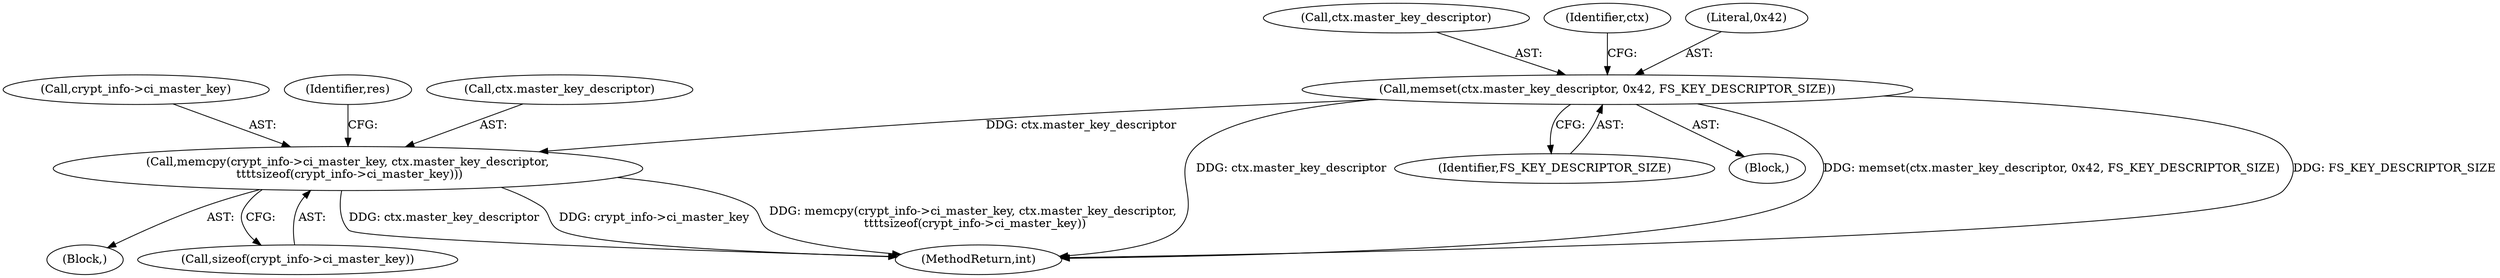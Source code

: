 digraph "0_linux_1b53cf9815bb4744958d41f3795d5d5a1d365e2d_1@API" {
"1000190" [label="(Call,memset(ctx.master_key_descriptor, 0x42, FS_KEY_DESCRIPTOR_SIZE))"];
"1000261" [label="(Call,memcpy(crypt_info->ci_master_key, ctx.master_key_descriptor,\n \t\t\t\tsizeof(crypt_info->ci_master_key)))"];
"1000191" [label="(Call,ctx.master_key_descriptor)"];
"1000419" [label="(MethodReturn,int)"];
"1000195" [label="(Identifier,FS_KEY_DESCRIPTOR_SIZE)"];
"1000262" [label="(Call,crypt_info->ci_master_key)"];
"1000273" [label="(Identifier,res)"];
"1000104" [label="(Block,)"];
"1000159" [label="(Block,)"];
"1000268" [label="(Call,sizeof(crypt_info->ci_master_key))"];
"1000209" [label="(Identifier,ctx)"];
"1000194" [label="(Literal,0x42)"];
"1000190" [label="(Call,memset(ctx.master_key_descriptor, 0x42, FS_KEY_DESCRIPTOR_SIZE))"];
"1000265" [label="(Call,ctx.master_key_descriptor)"];
"1000261" [label="(Call,memcpy(crypt_info->ci_master_key, ctx.master_key_descriptor,\n \t\t\t\tsizeof(crypt_info->ci_master_key)))"];
"1000190" -> "1000159"  [label="AST: "];
"1000190" -> "1000195"  [label="CFG: "];
"1000191" -> "1000190"  [label="AST: "];
"1000194" -> "1000190"  [label="AST: "];
"1000195" -> "1000190"  [label="AST: "];
"1000209" -> "1000190"  [label="CFG: "];
"1000190" -> "1000419"  [label="DDG: memset(ctx.master_key_descriptor, 0x42, FS_KEY_DESCRIPTOR_SIZE)"];
"1000190" -> "1000419"  [label="DDG: FS_KEY_DESCRIPTOR_SIZE"];
"1000190" -> "1000419"  [label="DDG: ctx.master_key_descriptor"];
"1000190" -> "1000261"  [label="DDG: ctx.master_key_descriptor"];
"1000261" -> "1000104"  [label="AST: "];
"1000261" -> "1000268"  [label="CFG: "];
"1000262" -> "1000261"  [label="AST: "];
"1000265" -> "1000261"  [label="AST: "];
"1000268" -> "1000261"  [label="AST: "];
"1000273" -> "1000261"  [label="CFG: "];
"1000261" -> "1000419"  [label="DDG: ctx.master_key_descriptor"];
"1000261" -> "1000419"  [label="DDG: crypt_info->ci_master_key"];
"1000261" -> "1000419"  [label="DDG: memcpy(crypt_info->ci_master_key, ctx.master_key_descriptor,\n \t\t\t\tsizeof(crypt_info->ci_master_key))"];
}
